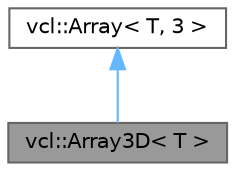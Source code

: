 digraph "vcl::Array3D&lt; T &gt;"
{
 // LATEX_PDF_SIZE
  bgcolor="transparent";
  edge [fontname=Helvetica,fontsize=10,labelfontname=Helvetica,labelfontsize=10];
  node [fontname=Helvetica,fontsize=10,shape=box,height=0.2,width=0.4];
  Node1 [label="vcl::Array3D\< T \>",height=0.2,width=0.4,color="gray40", fillcolor="grey60", style="filled", fontcolor="black",tooltip="The Array3 class Specialization of vcl::Array class with 3 dimensions."];
  Node2 -> Node1 [dir="back",color="steelblue1",style="solid"];
  Node2 [label="vcl::Array\< T, 3 \>",height=0.2,width=0.4,color="gray40", fillcolor="white", style="filled",URL="$classvcl_1_1Array.html",tooltip=" "];
}
